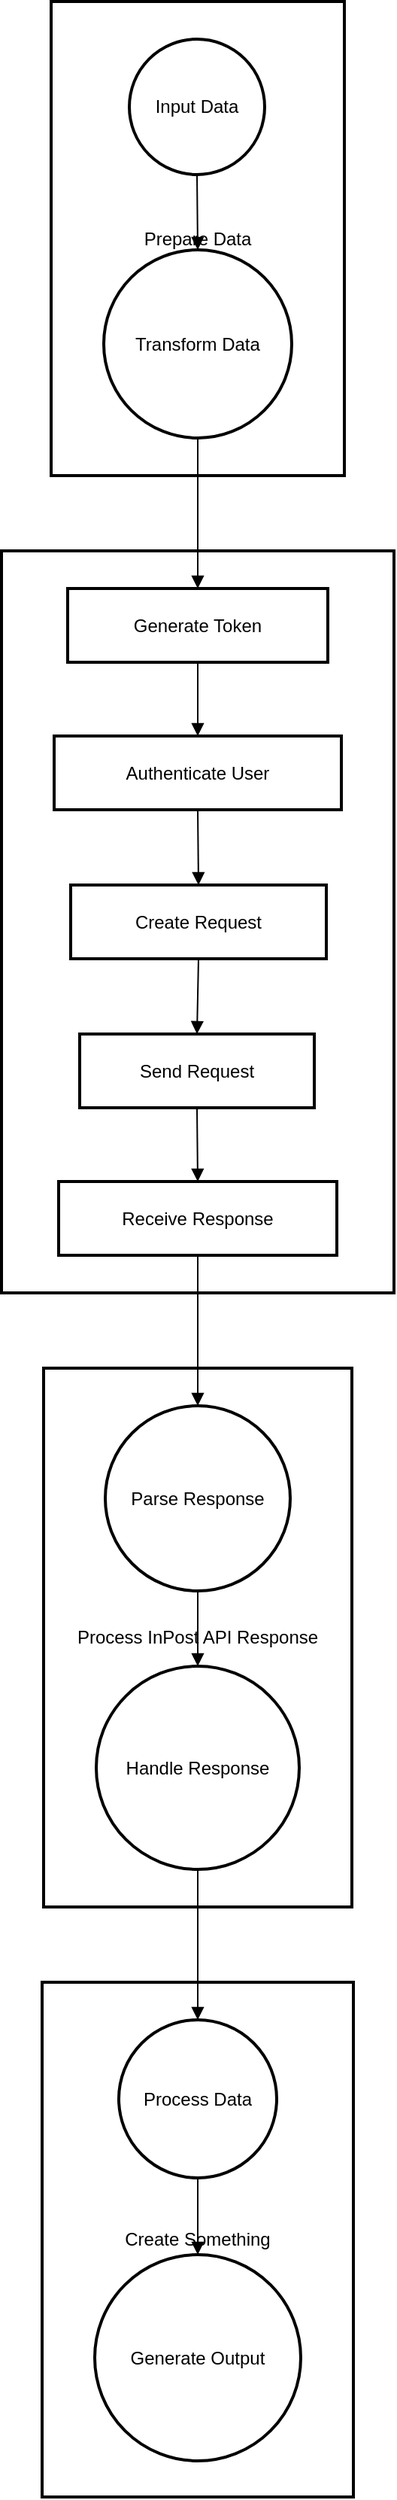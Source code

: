 <mxfile version="24.8.3">
  <diagram name="Strona-1" id="l4vhjVpPIQoNtfCCF8u5">
    <mxGraphModel>
      <root>
        <mxCell id="0" />
        <mxCell id="1" parent="0" />
        <mxCell id="2" value="Create Something" style="whiteSpace=wrap;strokeWidth=2;" vertex="1" parent="1">
          <mxGeometry x="35" y="1324" width="207" height="342" as="geometry" />
        </mxCell>
        <mxCell id="3" value="Process InPost API Response" style="whiteSpace=wrap;strokeWidth=2;" vertex="1" parent="1">
          <mxGeometry x="36" y="916" width="205" height="358" as="geometry" />
        </mxCell>
        <mxCell id="4" value="Send Data to InPost API" style="whiteSpace=wrap;strokeWidth=2;" vertex="1" parent="1">
          <mxGeometry x="8" y="373" width="261" height="493" as="geometry" />
        </mxCell>
        <mxCell id="5" value="Prepare Data" style="whiteSpace=wrap;strokeWidth=2;" vertex="1" parent="1">
          <mxGeometry x="41" y="8" width="195" height="315" as="geometry" />
        </mxCell>
        <mxCell id="6" value="Input Data" style="ellipse;aspect=fixed;strokeWidth=2;whiteSpace=wrap;" vertex="1" parent="1">
          <mxGeometry x="93" y="33" width="90" height="90" as="geometry" />
        </mxCell>
        <mxCell id="7" value="Transform Data" style="ellipse;aspect=fixed;strokeWidth=2;whiteSpace=wrap;" vertex="1" parent="1">
          <mxGeometry x="76" y="173" width="125" height="125" as="geometry" />
        </mxCell>
        <mxCell id="8" value="Generate Token" style="whiteSpace=wrap;strokeWidth=2;" vertex="1" parent="1">
          <mxGeometry x="52" y="398" width="173" height="49" as="geometry" />
        </mxCell>
        <mxCell id="9" value="Authenticate User" style="whiteSpace=wrap;strokeWidth=2;" vertex="1" parent="1">
          <mxGeometry x="43" y="496" width="191" height="49" as="geometry" />
        </mxCell>
        <mxCell id="10" value="Create Request" style="whiteSpace=wrap;strokeWidth=2;" vertex="1" parent="1">
          <mxGeometry x="54" y="595" width="170" height="49" as="geometry" />
        </mxCell>
        <mxCell id="11" value="Send Request" style="whiteSpace=wrap;strokeWidth=2;" vertex="1" parent="1">
          <mxGeometry x="60" y="694" width="156" height="49" as="geometry" />
        </mxCell>
        <mxCell id="12" value="Receive Response" style="whiteSpace=wrap;strokeWidth=2;" vertex="1" parent="1">
          <mxGeometry x="46" y="792" width="185" height="49" as="geometry" />
        </mxCell>
        <mxCell id="13" value="Parse Response" style="ellipse;aspect=fixed;strokeWidth=2;whiteSpace=wrap;" vertex="1" parent="1">
          <mxGeometry x="77" y="941" width="123" height="123" as="geometry" />
        </mxCell>
        <mxCell id="14" value="Handle Response" style="ellipse;aspect=fixed;strokeWidth=2;whiteSpace=wrap;" vertex="1" parent="1">
          <mxGeometry x="71" y="1114" width="135" height="135" as="geometry" />
        </mxCell>
        <mxCell id="15" value="Process Data" style="ellipse;aspect=fixed;strokeWidth=2;whiteSpace=wrap;" vertex="1" parent="1">
          <mxGeometry x="86" y="1349" width="105" height="105" as="geometry" />
        </mxCell>
        <mxCell id="16" value="Generate Output" style="ellipse;aspect=fixed;strokeWidth=2;whiteSpace=wrap;" vertex="1" parent="1">
          <mxGeometry x="70" y="1505" width="137" height="137" as="geometry" />
        </mxCell>
        <mxCell id="17" value="" style="curved=1;startArrow=none;endArrow=block;exitX=0.5;exitY=1;entryX=0.5;entryY=0;" edge="1" parent="1" source="6" target="7">
          <mxGeometry relative="1" as="geometry">
            <Array as="points" />
          </mxGeometry>
        </mxCell>
        <mxCell id="18" value="" style="curved=1;startArrow=none;endArrow=block;exitX=0.5;exitY=1;entryX=0.5;entryY=0;" edge="1" parent="1" source="7" target="8">
          <mxGeometry relative="1" as="geometry">
            <Array as="points" />
          </mxGeometry>
        </mxCell>
        <mxCell id="19" value="" style="curved=1;startArrow=none;endArrow=block;exitX=0.5;exitY=0.99;entryX=0.5;entryY=0.01;" edge="1" parent="1" source="8" target="9">
          <mxGeometry relative="1" as="geometry">
            <Array as="points" />
          </mxGeometry>
        </mxCell>
        <mxCell id="20" value="" style="curved=1;startArrow=none;endArrow=block;exitX=0.5;exitY=1;entryX=0.5;entryY=0;" edge="1" parent="1" source="9" target="10">
          <mxGeometry relative="1" as="geometry">
            <Array as="points" />
          </mxGeometry>
        </mxCell>
        <mxCell id="21" value="" style="curved=1;startArrow=none;endArrow=block;exitX=0.5;exitY=1;entryX=0.5;entryY=0;" edge="1" parent="1" source="10" target="11">
          <mxGeometry relative="1" as="geometry">
            <Array as="points" />
          </mxGeometry>
        </mxCell>
        <mxCell id="22" value="" style="curved=1;startArrow=none;endArrow=block;exitX=0.5;exitY=0.99;entryX=0.5;entryY=0.01;" edge="1" parent="1" source="11" target="12">
          <mxGeometry relative="1" as="geometry">
            <Array as="points" />
          </mxGeometry>
        </mxCell>
        <mxCell id="23" value="" style="curved=1;startArrow=none;endArrow=block;exitX=0.5;exitY=1;entryX=0.5;entryY=0;" edge="1" parent="1" source="12" target="13">
          <mxGeometry relative="1" as="geometry">
            <Array as="points" />
          </mxGeometry>
        </mxCell>
        <mxCell id="24" value="" style="curved=1;startArrow=none;endArrow=block;exitX=0.5;exitY=1;entryX=0.5;entryY=0;" edge="1" parent="1" source="13" target="14">
          <mxGeometry relative="1" as="geometry">
            <Array as="points" />
          </mxGeometry>
        </mxCell>
        <mxCell id="25" value="" style="curved=1;startArrow=none;endArrow=block;exitX=0.5;exitY=1;entryX=0.5;entryY=0;" edge="1" parent="1" source="14" target="15">
          <mxGeometry relative="1" as="geometry">
            <Array as="points" />
          </mxGeometry>
        </mxCell>
        <mxCell id="26" value="" style="curved=1;startArrow=none;endArrow=block;exitX=0.5;exitY=1.01;entryX=0.5;entryY=0;" edge="1" parent="1" source="15" target="16">
          <mxGeometry relative="1" as="geometry">
            <Array as="points" />
          </mxGeometry>
        </mxCell>
      </root>
    </mxGraphModel>
  </diagram>
</mxfile>
